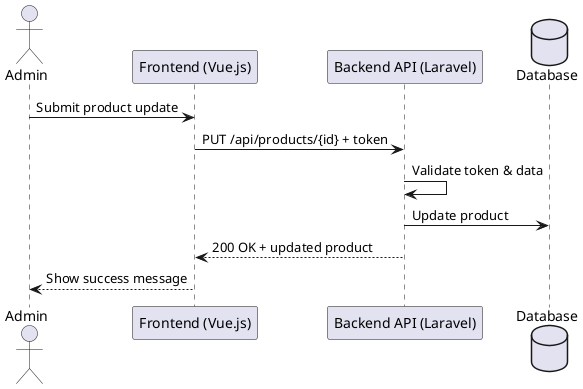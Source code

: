 @startuml
actor Admin
participant "Frontend (Vue.js)" as FE
participant "Backend API (Laravel)" as BE
database Database

Admin -> FE: Submit product update
FE -> BE: PUT /api/products/{id} + token
BE -> BE: Validate token & data
BE -> Database: Update product
BE --> FE: 200 OK + updated product
FE --> Admin: Show success message
@enduml
